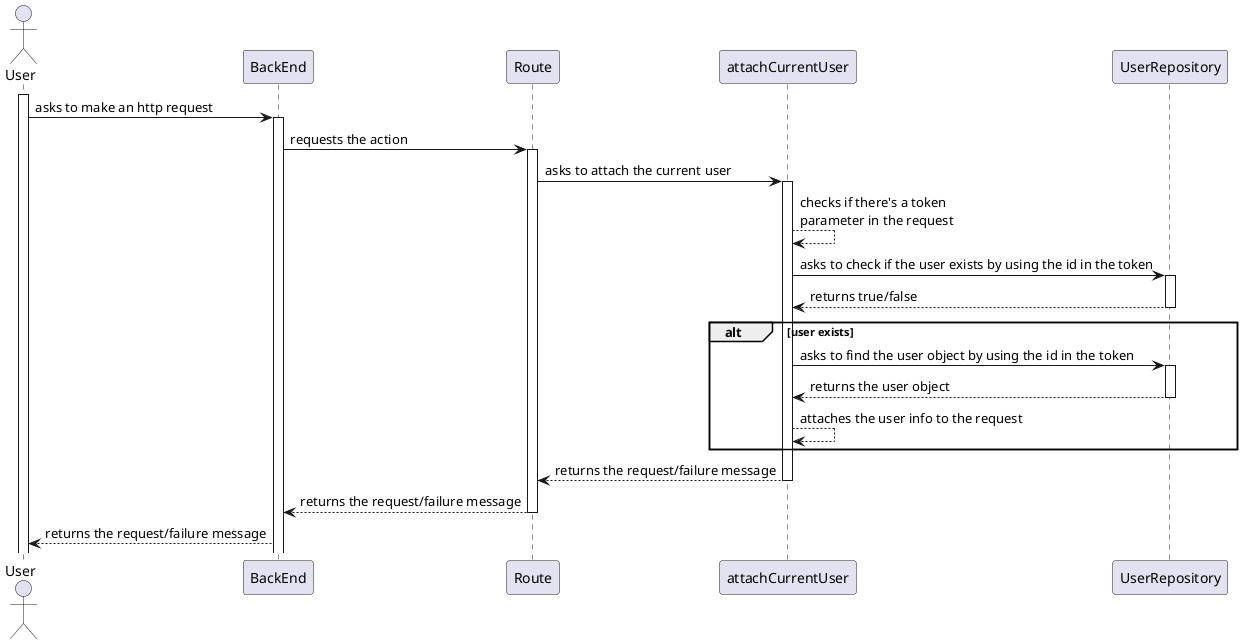 @startuml
'https://plantuml.com/sequence-diagram

actor "User" as user
participant "BackEnd" as BE
participant "Route" as Route
participant "attachCurrentUser" as MW
participant "UserRepository" as UR

activate user
user -> BE : asks to make an http request
activate BE
BE -> Route : requests the action
activate Route
Route -> MW : asks to attach the current user
activate MW
MW --> MW : checks if there's a token \nparameter in the request
MW -> UR : asks to check if the user exists by using the id in the token
activate UR
UR --> MW : returns true/false
deactivate UR
alt user exists
MW -> UR : asks to find the user object by using the id in the token
activate UR
UR --> MW : returns the user object
deactivate UR
MW --> MW : attaches the user info to the request
end if
MW --> Route : returns the request/failure message
deactivate MW
Route --> BE : returns the request/failure message
deactivate Route
BE --> user : returns the request/failure message





@enduml